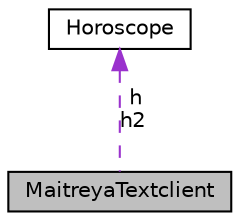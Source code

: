 digraph "MaitreyaTextclient"
{
 // LATEX_PDF_SIZE
  edge [fontname="Helvetica",fontsize="10",labelfontname="Helvetica",labelfontsize="10"];
  node [fontname="Helvetica",fontsize="10",shape=record];
  Node1 [label="MaitreyaTextclient",height=0.2,width=0.4,color="black", fillcolor="grey75", style="filled", fontcolor="black",tooltip=" "];
  Node2 -> Node1 [dir="back",color="darkorchid3",fontsize="10",style="dashed",label=" h\nh2" ,fontname="Helvetica"];
  Node2 [label="Horoscope",height=0.2,width=0.4,color="black", fillcolor="white", style="filled",URL="$structHoroscope.html",tooltip=" "];
}

